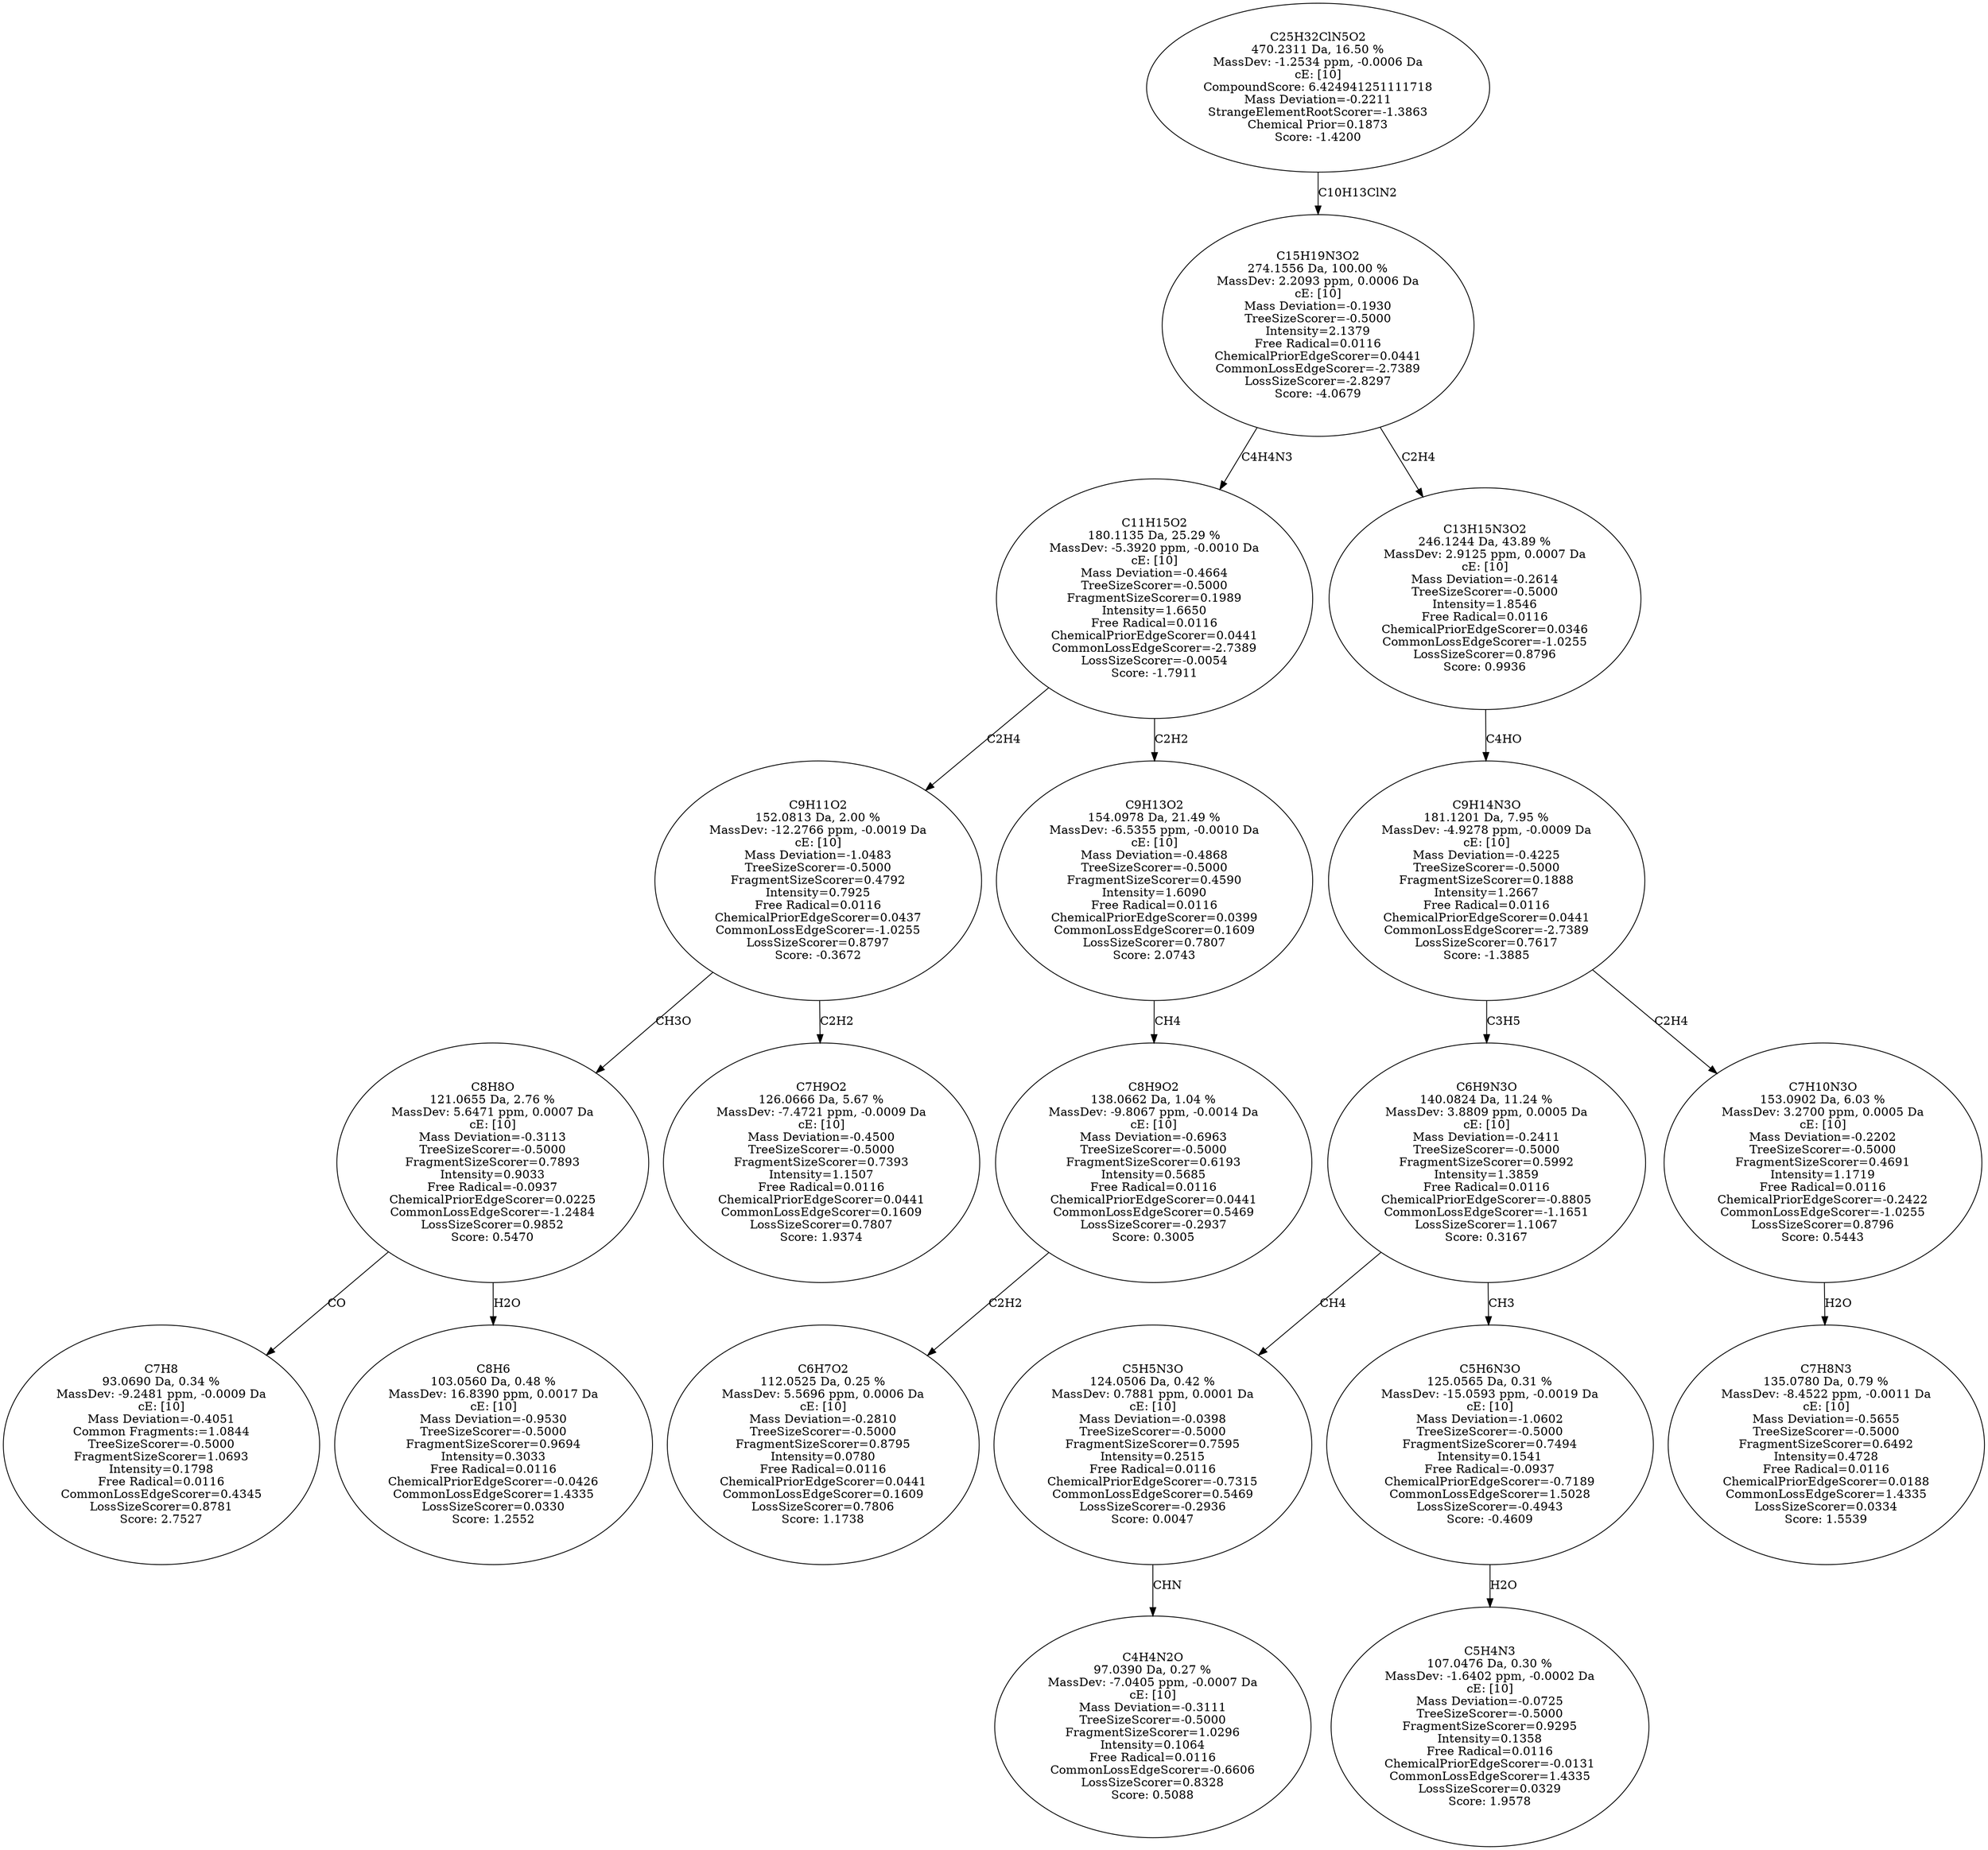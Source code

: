 strict digraph {
v1 [label="C7H8\n93.0690 Da, 0.34 %\nMassDev: -9.2481 ppm, -0.0009 Da\ncE: [10]\nMass Deviation=-0.4051\nCommon Fragments:=1.0844\nTreeSizeScorer=-0.5000\nFragmentSizeScorer=1.0693\nIntensity=0.1798\nFree Radical=0.0116\nCommonLossEdgeScorer=0.4345\nLossSizeScorer=0.8781\nScore: 2.7527"];
v2 [label="C8H6\n103.0560 Da, 0.48 %\nMassDev: 16.8390 ppm, 0.0017 Da\ncE: [10]\nMass Deviation=-0.9530\nTreeSizeScorer=-0.5000\nFragmentSizeScorer=0.9694\nIntensity=0.3033\nFree Radical=0.0116\nChemicalPriorEdgeScorer=-0.0426\nCommonLossEdgeScorer=1.4335\nLossSizeScorer=0.0330\nScore: 1.2552"];
v3 [label="C8H8O\n121.0655 Da, 2.76 %\nMassDev: 5.6471 ppm, 0.0007 Da\ncE: [10]\nMass Deviation=-0.3113\nTreeSizeScorer=-0.5000\nFragmentSizeScorer=0.7893\nIntensity=0.9033\nFree Radical=-0.0937\nChemicalPriorEdgeScorer=0.0225\nCommonLossEdgeScorer=-1.2484\nLossSizeScorer=0.9852\nScore: 0.5470"];
v4 [label="C7H9O2\n126.0666 Da, 5.67 %\nMassDev: -7.4721 ppm, -0.0009 Da\ncE: [10]\nMass Deviation=-0.4500\nTreeSizeScorer=-0.5000\nFragmentSizeScorer=0.7393\nIntensity=1.1507\nFree Radical=0.0116\nChemicalPriorEdgeScorer=0.0441\nCommonLossEdgeScorer=0.1609\nLossSizeScorer=0.7807\nScore: 1.9374"];
v5 [label="C9H11O2\n152.0813 Da, 2.00 %\nMassDev: -12.2766 ppm, -0.0019 Da\ncE: [10]\nMass Deviation=-1.0483\nTreeSizeScorer=-0.5000\nFragmentSizeScorer=0.4792\nIntensity=0.7925\nFree Radical=0.0116\nChemicalPriorEdgeScorer=0.0437\nCommonLossEdgeScorer=-1.0255\nLossSizeScorer=0.8797\nScore: -0.3672"];
v6 [label="C6H7O2\n112.0525 Da, 0.25 %\nMassDev: 5.5696 ppm, 0.0006 Da\ncE: [10]\nMass Deviation=-0.2810\nTreeSizeScorer=-0.5000\nFragmentSizeScorer=0.8795\nIntensity=0.0780\nFree Radical=0.0116\nChemicalPriorEdgeScorer=0.0441\nCommonLossEdgeScorer=0.1609\nLossSizeScorer=0.7806\nScore: 1.1738"];
v7 [label="C8H9O2\n138.0662 Da, 1.04 %\nMassDev: -9.8067 ppm, -0.0014 Da\ncE: [10]\nMass Deviation=-0.6963\nTreeSizeScorer=-0.5000\nFragmentSizeScorer=0.6193\nIntensity=0.5685\nFree Radical=0.0116\nChemicalPriorEdgeScorer=0.0441\nCommonLossEdgeScorer=0.5469\nLossSizeScorer=-0.2937\nScore: 0.3005"];
v8 [label="C9H13O2\n154.0978 Da, 21.49 %\nMassDev: -6.5355 ppm, -0.0010 Da\ncE: [10]\nMass Deviation=-0.4868\nTreeSizeScorer=-0.5000\nFragmentSizeScorer=0.4590\nIntensity=1.6090\nFree Radical=0.0116\nChemicalPriorEdgeScorer=0.0399\nCommonLossEdgeScorer=0.1609\nLossSizeScorer=0.7807\nScore: 2.0743"];
v9 [label="C11H15O2\n180.1135 Da, 25.29 %\nMassDev: -5.3920 ppm, -0.0010 Da\ncE: [10]\nMass Deviation=-0.4664\nTreeSizeScorer=-0.5000\nFragmentSizeScorer=0.1989\nIntensity=1.6650\nFree Radical=0.0116\nChemicalPriorEdgeScorer=0.0441\nCommonLossEdgeScorer=-2.7389\nLossSizeScorer=-0.0054\nScore: -1.7911"];
v10 [label="C4H4N2O\n97.0390 Da, 0.27 %\nMassDev: -7.0405 ppm, -0.0007 Da\ncE: [10]\nMass Deviation=-0.3111\nTreeSizeScorer=-0.5000\nFragmentSizeScorer=1.0296\nIntensity=0.1064\nFree Radical=0.0116\nCommonLossEdgeScorer=-0.6606\nLossSizeScorer=0.8328\nScore: 0.5088"];
v11 [label="C5H5N3O\n124.0506 Da, 0.42 %\nMassDev: 0.7881 ppm, 0.0001 Da\ncE: [10]\nMass Deviation=-0.0398\nTreeSizeScorer=-0.5000\nFragmentSizeScorer=0.7595\nIntensity=0.2515\nFree Radical=0.0116\nChemicalPriorEdgeScorer=-0.7315\nCommonLossEdgeScorer=0.5469\nLossSizeScorer=-0.2936\nScore: 0.0047"];
v12 [label="C5H4N3\n107.0476 Da, 0.30 %\nMassDev: -1.6402 ppm, -0.0002 Da\ncE: [10]\nMass Deviation=-0.0725\nTreeSizeScorer=-0.5000\nFragmentSizeScorer=0.9295\nIntensity=0.1358\nFree Radical=0.0116\nChemicalPriorEdgeScorer=-0.0131\nCommonLossEdgeScorer=1.4335\nLossSizeScorer=0.0329\nScore: 1.9578"];
v13 [label="C5H6N3O\n125.0565 Da, 0.31 %\nMassDev: -15.0593 ppm, -0.0019 Da\ncE: [10]\nMass Deviation=-1.0602\nTreeSizeScorer=-0.5000\nFragmentSizeScorer=0.7494\nIntensity=0.1541\nFree Radical=-0.0937\nChemicalPriorEdgeScorer=-0.7189\nCommonLossEdgeScorer=1.5028\nLossSizeScorer=-0.4943\nScore: -0.4609"];
v14 [label="C6H9N3O\n140.0824 Da, 11.24 %\nMassDev: 3.8809 ppm, 0.0005 Da\ncE: [10]\nMass Deviation=-0.2411\nTreeSizeScorer=-0.5000\nFragmentSizeScorer=0.5992\nIntensity=1.3859\nFree Radical=0.0116\nChemicalPriorEdgeScorer=-0.8805\nCommonLossEdgeScorer=-1.1651\nLossSizeScorer=1.1067\nScore: 0.3167"];
v15 [label="C7H8N3\n135.0780 Da, 0.79 %\nMassDev: -8.4522 ppm, -0.0011 Da\ncE: [10]\nMass Deviation=-0.5655\nTreeSizeScorer=-0.5000\nFragmentSizeScorer=0.6492\nIntensity=0.4728\nFree Radical=0.0116\nChemicalPriorEdgeScorer=0.0188\nCommonLossEdgeScorer=1.4335\nLossSizeScorer=0.0334\nScore: 1.5539"];
v16 [label="C7H10N3O\n153.0902 Da, 6.03 %\nMassDev: 3.2700 ppm, 0.0005 Da\ncE: [10]\nMass Deviation=-0.2202\nTreeSizeScorer=-0.5000\nFragmentSizeScorer=0.4691\nIntensity=1.1719\nFree Radical=0.0116\nChemicalPriorEdgeScorer=-0.2422\nCommonLossEdgeScorer=-1.0255\nLossSizeScorer=0.8796\nScore: 0.5443"];
v17 [label="C9H14N3O\n181.1201 Da, 7.95 %\nMassDev: -4.9278 ppm, -0.0009 Da\ncE: [10]\nMass Deviation=-0.4225\nTreeSizeScorer=-0.5000\nFragmentSizeScorer=0.1888\nIntensity=1.2667\nFree Radical=0.0116\nChemicalPriorEdgeScorer=0.0441\nCommonLossEdgeScorer=-2.7389\nLossSizeScorer=0.7617\nScore: -1.3885"];
v18 [label="C13H15N3O2\n246.1244 Da, 43.89 %\nMassDev: 2.9125 ppm, 0.0007 Da\ncE: [10]\nMass Deviation=-0.2614\nTreeSizeScorer=-0.5000\nIntensity=1.8546\nFree Radical=0.0116\nChemicalPriorEdgeScorer=0.0346\nCommonLossEdgeScorer=-1.0255\nLossSizeScorer=0.8796\nScore: 0.9936"];
v19 [label="C15H19N3O2\n274.1556 Da, 100.00 %\nMassDev: 2.2093 ppm, 0.0006 Da\ncE: [10]\nMass Deviation=-0.1930\nTreeSizeScorer=-0.5000\nIntensity=2.1379\nFree Radical=0.0116\nChemicalPriorEdgeScorer=0.0441\nCommonLossEdgeScorer=-2.7389\nLossSizeScorer=-2.8297\nScore: -4.0679"];
v20 [label="C25H32ClN5O2\n470.2311 Da, 16.50 %\nMassDev: -1.2534 ppm, -0.0006 Da\ncE: [10]\nCompoundScore: 6.424941251111718\nMass Deviation=-0.2211\nStrangeElementRootScorer=-1.3863\nChemical Prior=0.1873\nScore: -1.4200"];
v3 -> v1 [label="CO"];
v3 -> v2 [label="H2O"];
v5 -> v3 [label="CH3O"];
v5 -> v4 [label="C2H2"];
v9 -> v5 [label="C2H4"];
v7 -> v6 [label="C2H2"];
v8 -> v7 [label="CH4"];
v9 -> v8 [label="C2H2"];
v19 -> v9 [label="C4H4N3"];
v11 -> v10 [label="CHN"];
v14 -> v11 [label="CH4"];
v13 -> v12 [label="H2O"];
v14 -> v13 [label="CH3"];
v17 -> v14 [label="C3H5"];
v16 -> v15 [label="H2O"];
v17 -> v16 [label="C2H4"];
v18 -> v17 [label="C4HO"];
v19 -> v18 [label="C2H4"];
v20 -> v19 [label="C10H13ClN2"];
}
